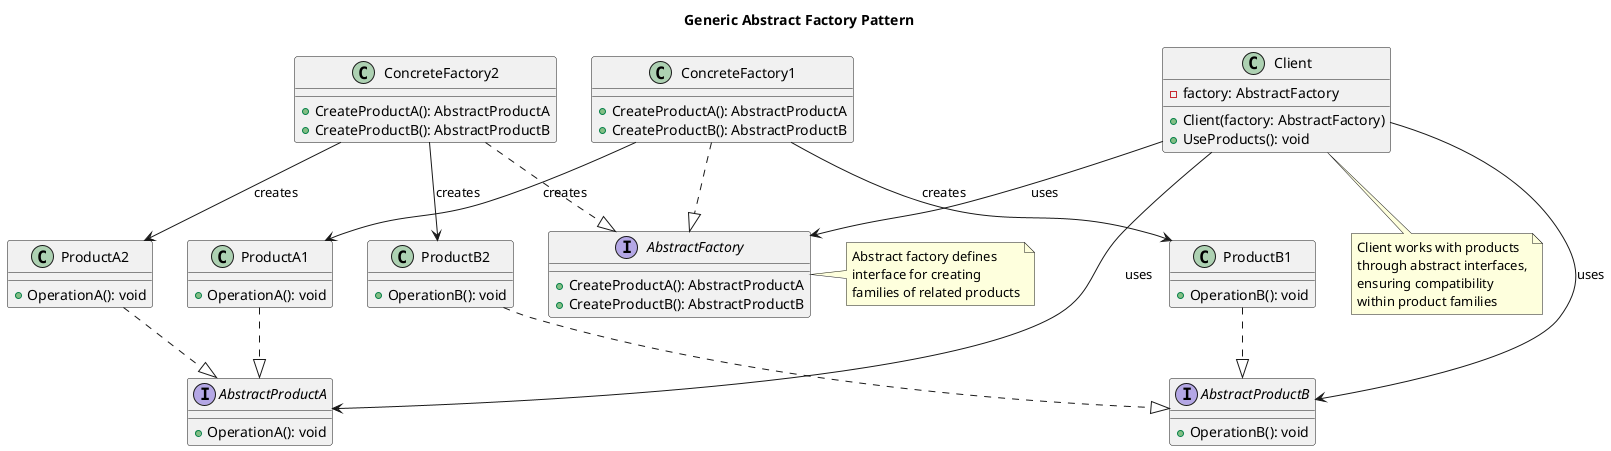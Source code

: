 @startuml Generic_Abstract_Factory_Pattern

title Generic Abstract Factory Pattern

interface AbstractFactory {
    +CreateProductA(): AbstractProductA
    +CreateProductB(): AbstractProductB
}

class ConcreteFactory1 {
    +CreateProductA(): AbstractProductA
    +CreateProductB(): AbstractProductB
}

class ConcreteFactory2 {
    +CreateProductA(): AbstractProductA
    +CreateProductB(): AbstractProductB
}

interface AbstractProductA {
    +OperationA(): void
}

interface AbstractProductB {
    +OperationB(): void
}

class ProductA1 {
    +OperationA(): void
}

class ProductA2 {
    +OperationA(): void
}

class ProductB1 {
    +OperationB(): void
}

class ProductB2 {
    +OperationB(): void
}

class Client {
    -factory: AbstractFactory
    +Client(factory: AbstractFactory)
    +UseProducts(): void
}

ConcreteFactory1 ..|> AbstractFactory
ConcreteFactory2 ..|> AbstractFactory
ProductA1 ..|> AbstractProductA
ProductA2 ..|> AbstractProductA
ProductB1 ..|> AbstractProductB
ProductB2 ..|> AbstractProductB

ConcreteFactory1 --> ProductA1 : creates
ConcreteFactory1 --> ProductB1 : creates
ConcreteFactory2 --> ProductA2 : creates
ConcreteFactory2 --> ProductB2 : creates

Client --> AbstractFactory : uses
Client --> AbstractProductA : uses
Client --> AbstractProductB : uses

note right of AbstractFactory
  Abstract factory defines
  interface for creating
  families of related products
end note

note bottom of Client
  Client works with products
  through abstract interfaces,
  ensuring compatibility
  within product families
end note

@enduml
